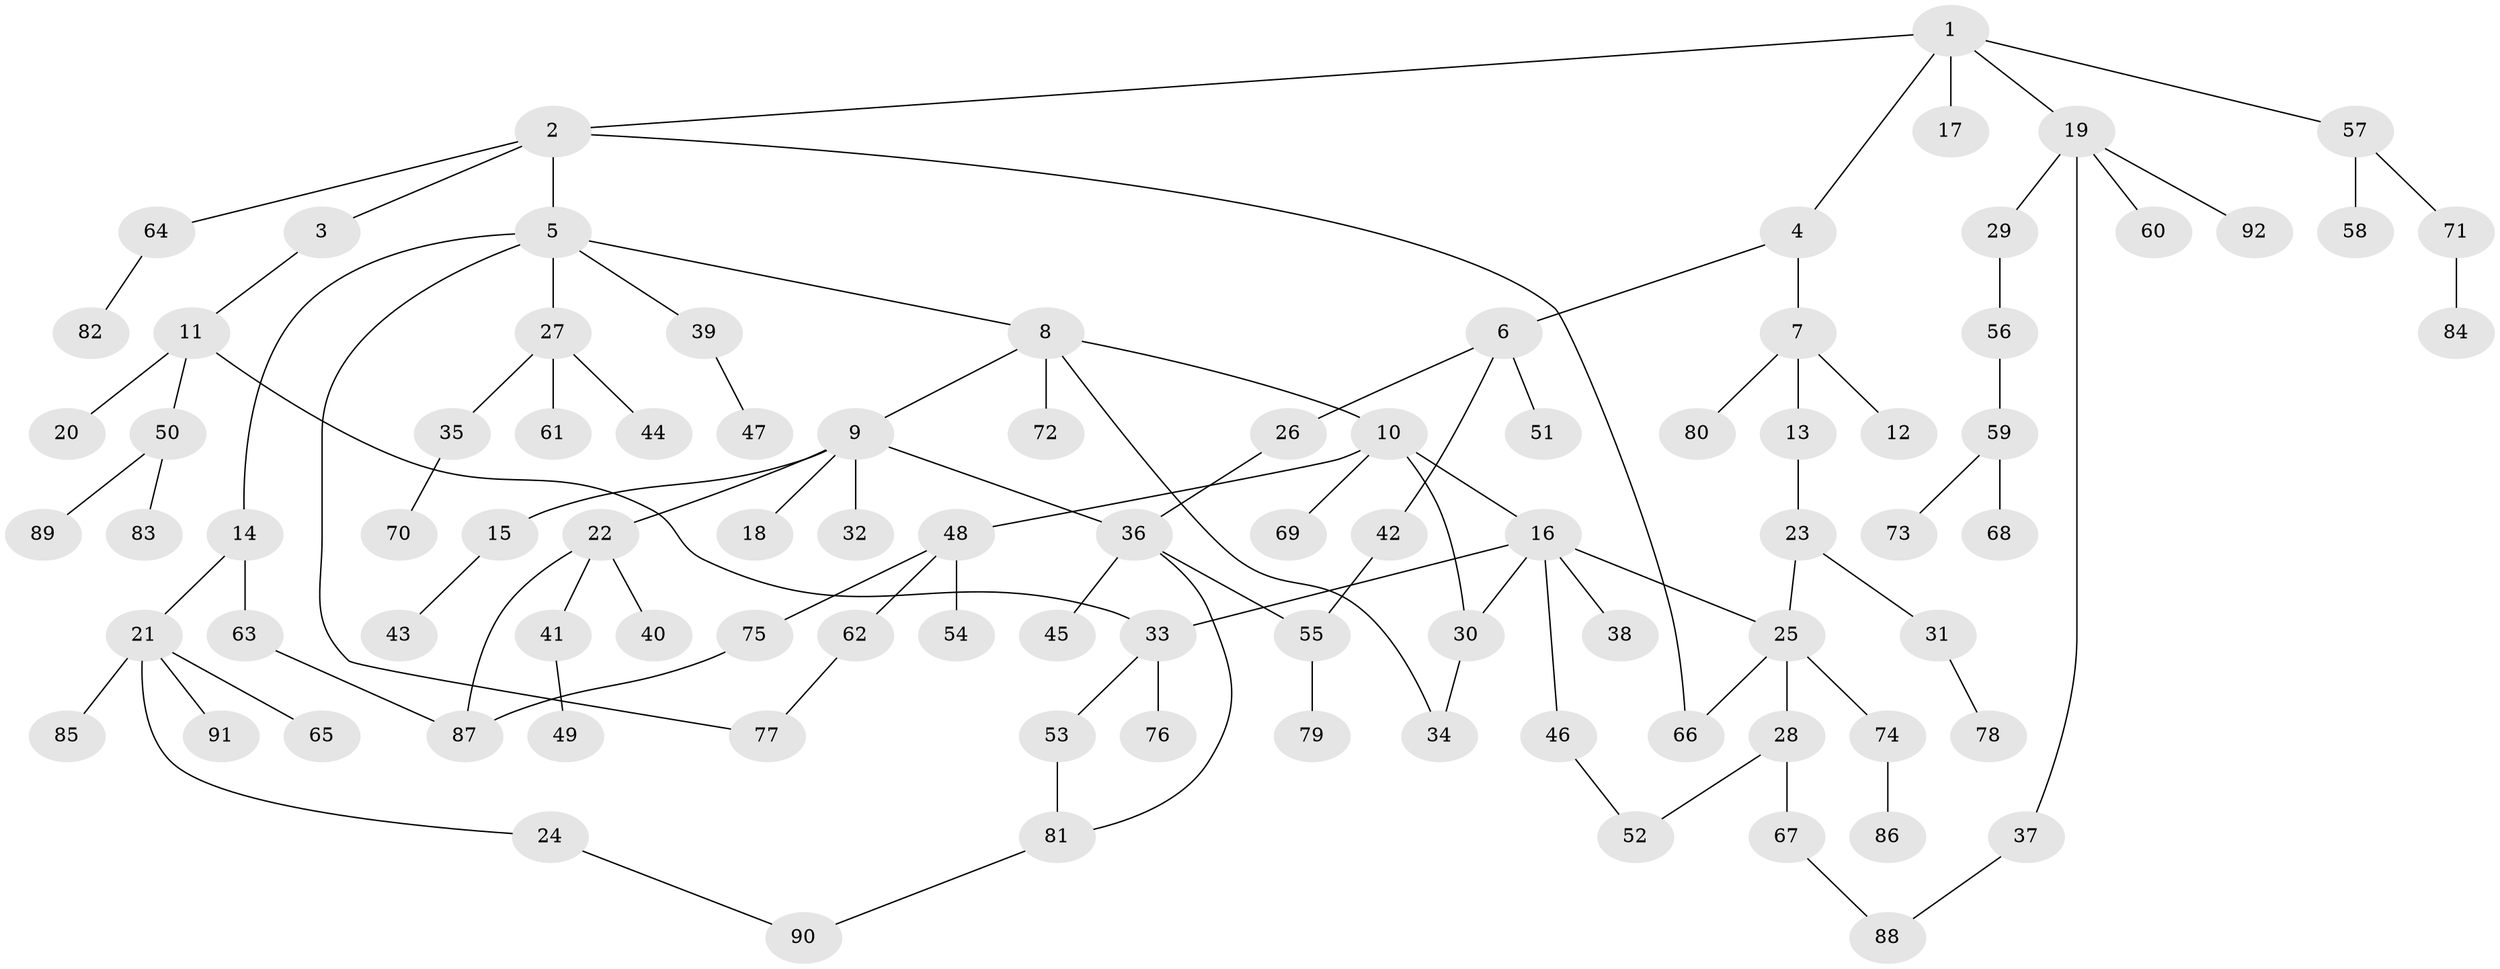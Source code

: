 // coarse degree distribution, {4: 0.14285714285714285, 6: 0.07142857142857142, 7: 0.03571428571428571, 3: 0.25, 1: 0.2857142857142857, 2: 0.21428571428571427}
// Generated by graph-tools (version 1.1) at 2025/48/03/04/25 22:48:47]
// undirected, 92 vertices, 105 edges
graph export_dot {
  node [color=gray90,style=filled];
  1;
  2;
  3;
  4;
  5;
  6;
  7;
  8;
  9;
  10;
  11;
  12;
  13;
  14;
  15;
  16;
  17;
  18;
  19;
  20;
  21;
  22;
  23;
  24;
  25;
  26;
  27;
  28;
  29;
  30;
  31;
  32;
  33;
  34;
  35;
  36;
  37;
  38;
  39;
  40;
  41;
  42;
  43;
  44;
  45;
  46;
  47;
  48;
  49;
  50;
  51;
  52;
  53;
  54;
  55;
  56;
  57;
  58;
  59;
  60;
  61;
  62;
  63;
  64;
  65;
  66;
  67;
  68;
  69;
  70;
  71;
  72;
  73;
  74;
  75;
  76;
  77;
  78;
  79;
  80;
  81;
  82;
  83;
  84;
  85;
  86;
  87;
  88;
  89;
  90;
  91;
  92;
  1 -- 2;
  1 -- 4;
  1 -- 17;
  1 -- 19;
  1 -- 57;
  2 -- 3;
  2 -- 5;
  2 -- 64;
  2 -- 66;
  3 -- 11;
  4 -- 6;
  4 -- 7;
  5 -- 8;
  5 -- 14;
  5 -- 27;
  5 -- 39;
  5 -- 77;
  6 -- 26;
  6 -- 42;
  6 -- 51;
  7 -- 12;
  7 -- 13;
  7 -- 80;
  8 -- 9;
  8 -- 10;
  8 -- 72;
  8 -- 34;
  9 -- 15;
  9 -- 18;
  9 -- 22;
  9 -- 32;
  9 -- 36;
  10 -- 16;
  10 -- 48;
  10 -- 69;
  10 -- 30;
  11 -- 20;
  11 -- 33;
  11 -- 50;
  13 -- 23;
  14 -- 21;
  14 -- 63;
  15 -- 43;
  16 -- 30;
  16 -- 38;
  16 -- 46;
  16 -- 33;
  16 -- 25;
  19 -- 29;
  19 -- 37;
  19 -- 60;
  19 -- 92;
  21 -- 24;
  21 -- 65;
  21 -- 85;
  21 -- 91;
  22 -- 40;
  22 -- 41;
  22 -- 87;
  23 -- 25;
  23 -- 31;
  24 -- 90;
  25 -- 28;
  25 -- 66;
  25 -- 74;
  26 -- 36;
  27 -- 35;
  27 -- 44;
  27 -- 61;
  28 -- 52;
  28 -- 67;
  29 -- 56;
  30 -- 34;
  31 -- 78;
  33 -- 53;
  33 -- 76;
  35 -- 70;
  36 -- 45;
  36 -- 55;
  36 -- 81;
  37 -- 88;
  39 -- 47;
  41 -- 49;
  42 -- 55;
  46 -- 52;
  48 -- 54;
  48 -- 62;
  48 -- 75;
  50 -- 83;
  50 -- 89;
  53 -- 81;
  55 -- 79;
  56 -- 59;
  57 -- 58;
  57 -- 71;
  59 -- 68;
  59 -- 73;
  62 -- 77;
  63 -- 87;
  64 -- 82;
  67 -- 88;
  71 -- 84;
  74 -- 86;
  75 -- 87;
  81 -- 90;
}
